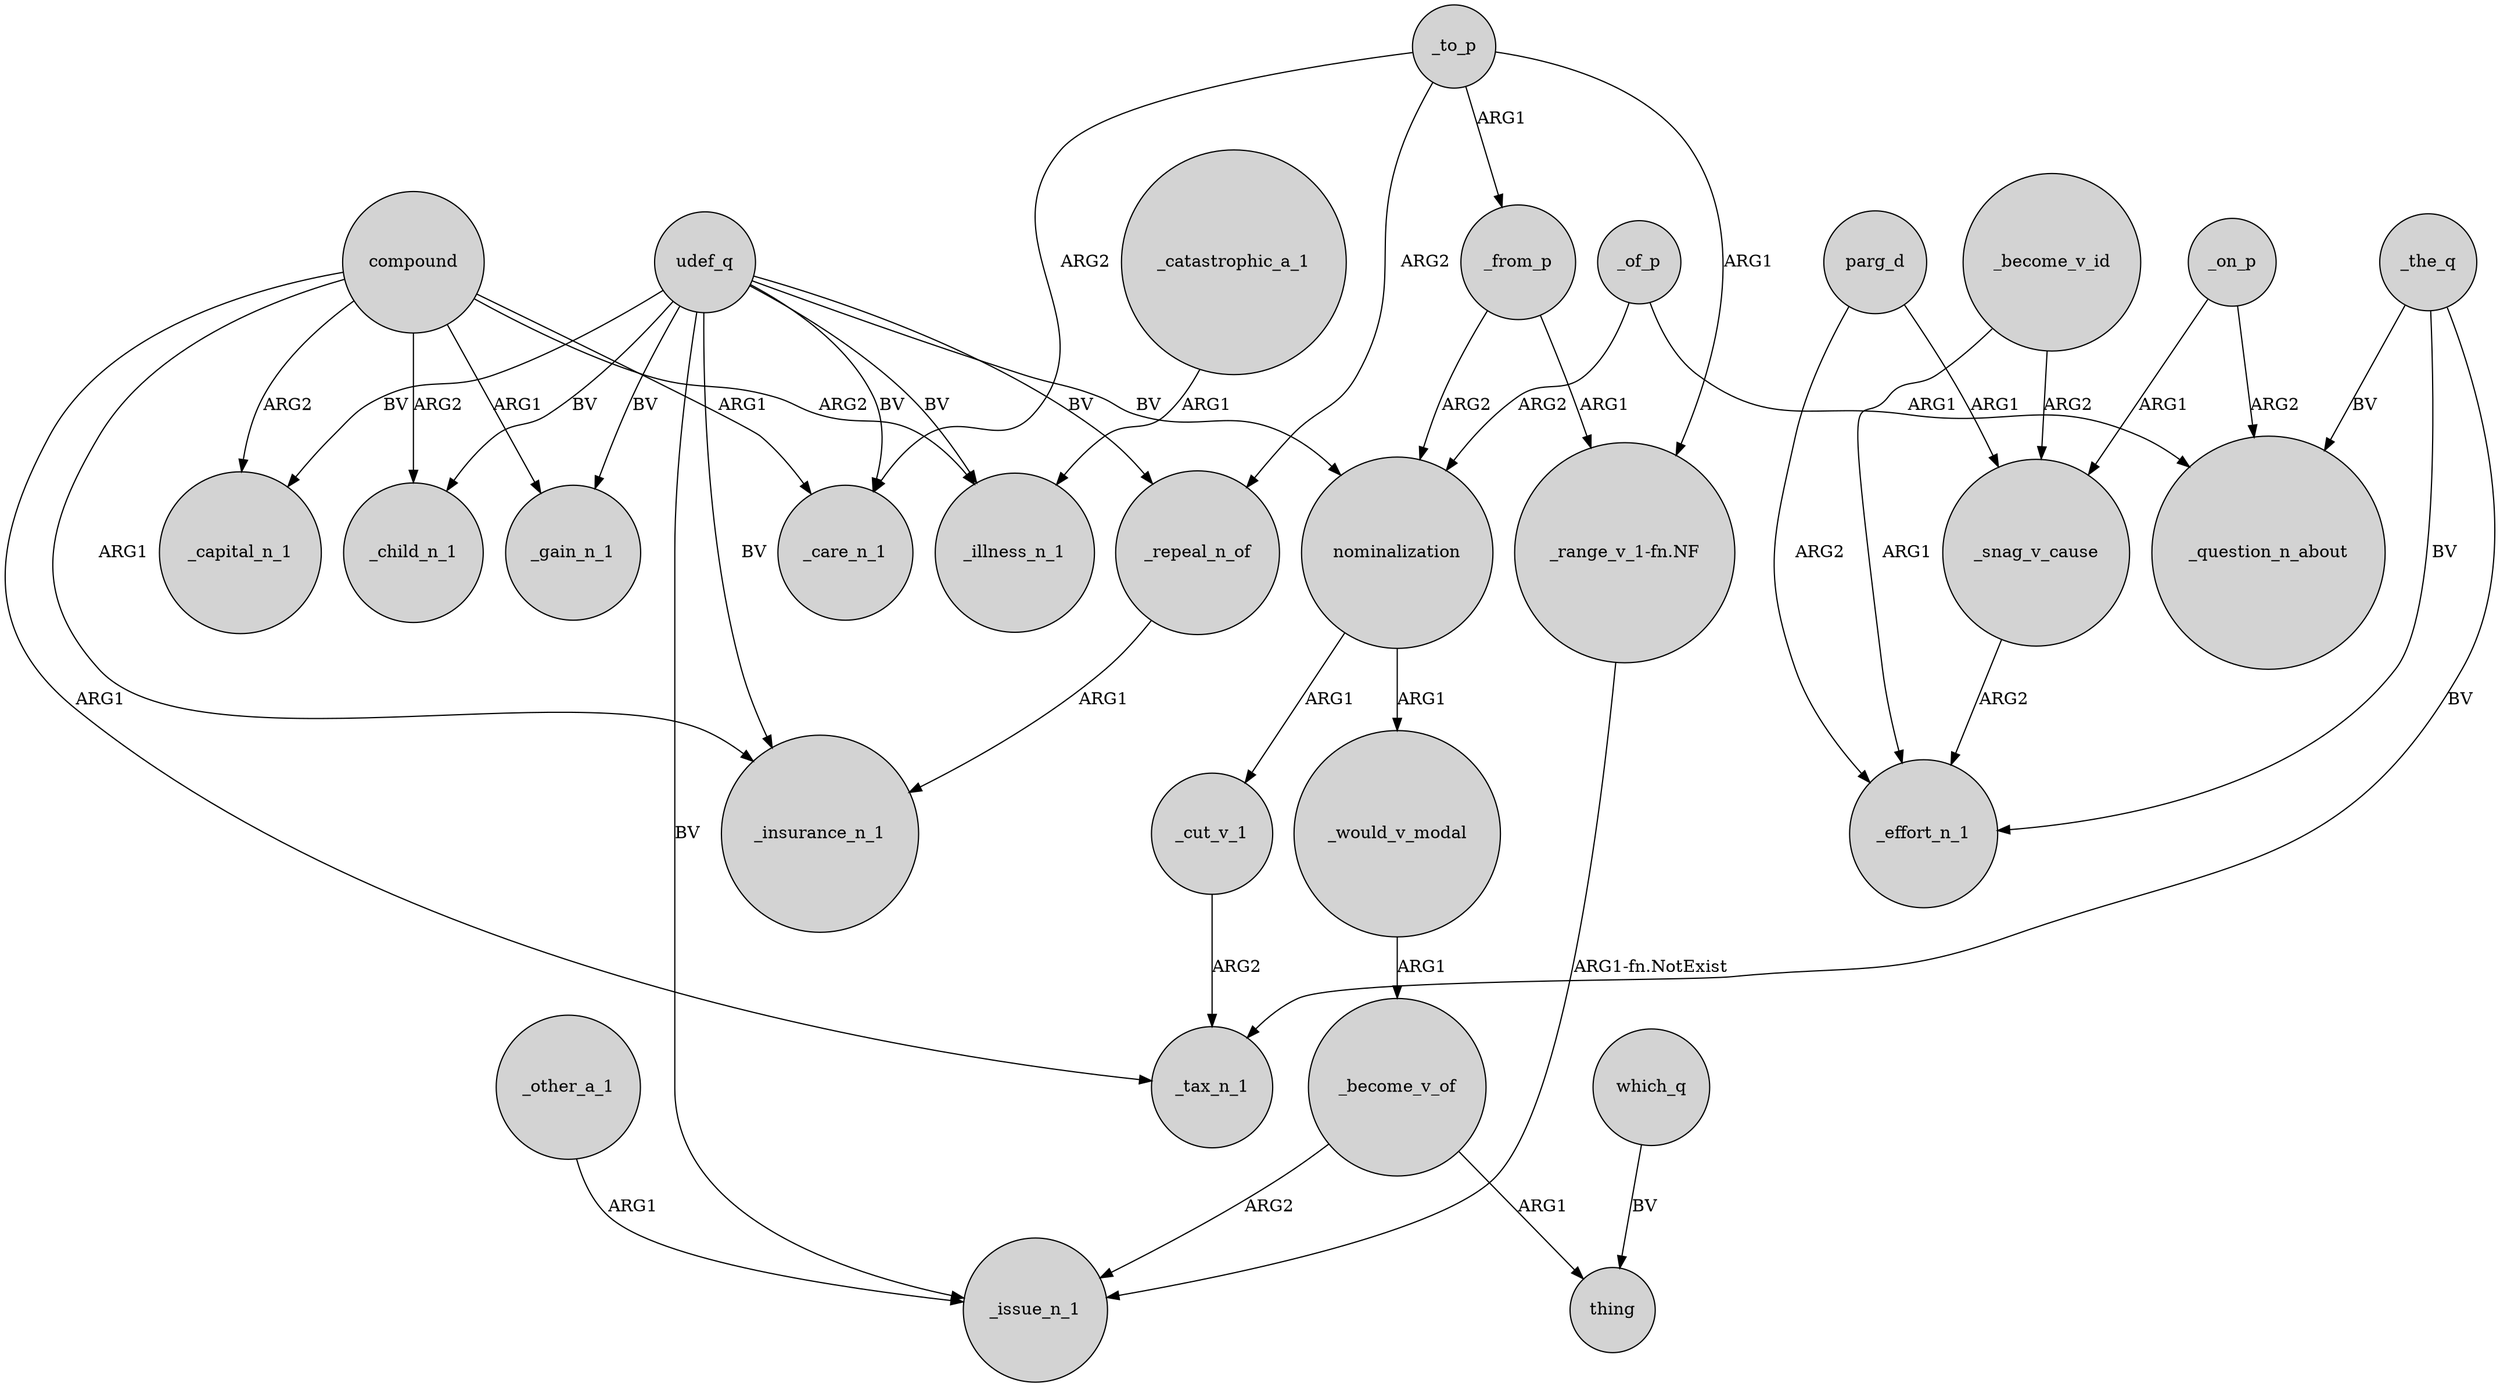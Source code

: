 digraph {
	node [shape=circle style=filled]
	compound -> _insurance_n_1 [label=ARG1]
	_become_v_id -> _snag_v_cause [label=ARG2]
	compound -> _capital_n_1 [label=ARG2]
	udef_q -> _child_n_1 [label=BV]
	nominalization -> _would_v_modal [label=ARG1]
	_the_q -> _effort_n_1 [label=BV]
	udef_q -> _gain_n_1 [label=BV]
	_other_a_1 -> _issue_n_1 [label=ARG1]
	udef_q -> _insurance_n_1 [label=BV]
	_the_q -> _tax_n_1 [label=BV]
	"_range_v_1-fn.NF" -> _issue_n_1 [label="ARG1-fn.NotExist"]
	udef_q -> _care_n_1 [label=BV]
	_catastrophic_a_1 -> _illness_n_1 [label=ARG1]
	parg_d -> _effort_n_1 [label=ARG2]
	_to_p -> _care_n_1 [label=ARG2]
	_would_v_modal -> _become_v_of [label=ARG1]
	_become_v_id -> _effort_n_1 [label=ARG1]
	_to_p -> "_range_v_1-fn.NF" [label=ARG1]
	nominalization -> _cut_v_1 [label=ARG1]
	compound -> _tax_n_1 [label=ARG1]
	compound -> _illness_n_1 [label=ARG2]
	udef_q -> _repeal_n_of [label=BV]
	parg_d -> _snag_v_cause [label=ARG1]
	_repeal_n_of -> _insurance_n_1 [label=ARG1]
	udef_q -> _illness_n_1 [label=BV]
	_on_p -> _snag_v_cause [label=ARG1]
	_to_p -> _repeal_n_of [label=ARG2]
	_of_p -> nominalization [label=ARG2]
	_become_v_of -> _issue_n_1 [label=ARG2]
	udef_q -> _issue_n_1 [label=BV]
	udef_q -> nominalization [label=BV]
	_of_p -> _question_n_about [label=ARG1]
	_to_p -> _from_p [label=ARG1]
	_from_p -> nominalization [label=ARG2]
	compound -> _gain_n_1 [label=ARG1]
	_cut_v_1 -> _tax_n_1 [label=ARG2]
	compound -> _care_n_1 [label=ARG1]
	compound -> _child_n_1 [label=ARG2]
	_snag_v_cause -> _effort_n_1 [label=ARG2]
	_on_p -> _question_n_about [label=ARG2]
	_from_p -> "_range_v_1-fn.NF" [label=ARG1]
	_become_v_of -> thing [label=ARG1]
	_the_q -> _question_n_about [label=BV]
	udef_q -> _capital_n_1 [label=BV]
	which_q -> thing [label=BV]
}
